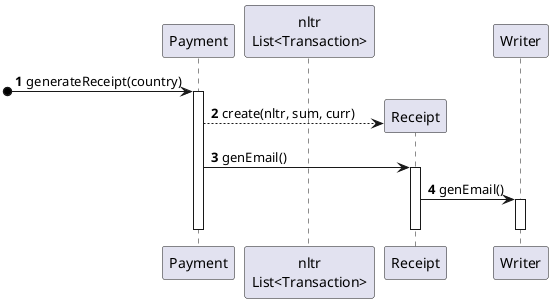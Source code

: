 @startuml
autonumber

participant "Payment" as PA

participant "nltr\nList<Transaction>" as NLTR
participant "Receipt" as R
participant "Writer" as W

[o-> PA : generateReceipt(country)
activate PA


PA --> R** : create(nltr, sum, curr)

PA -> R : genEmail()
activate R
R -> W : genEmail()
activate W
deactivate W
deactivate R



deactivate PA
@enduml